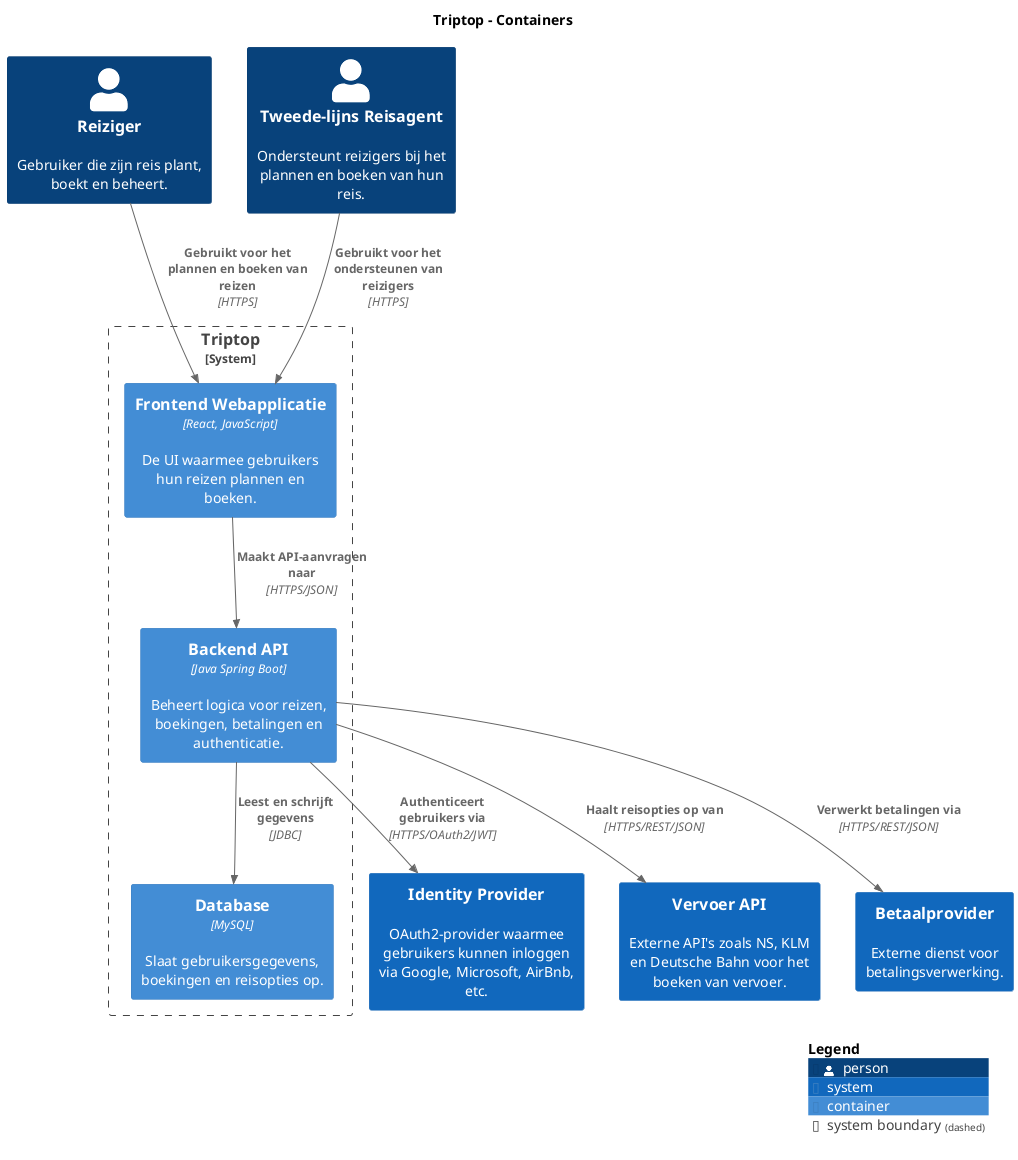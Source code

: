 @startuml
set separator none
title Triptop - Containers

top to bottom direction

!include <C4/C4>
!include <C4/C4_Context>
!include <C4/C4_Container>

Person(Reiziger, "Reiziger", $descr="Gebruiker die zijn reis plant, boekt en beheert.", $tags="", $link="")
Person(TweedelijnsReisagent, "Tweede-lijns Reisagent", $descr="Ondersteunt reizigers bij het plannen en boeken van hun reis.", $tags="", $link="")
System(IdentityProvider, "Identity Provider", $descr="OAuth2-provider waarmee gebruikers kunnen inloggen via Google, Microsoft, AirBnb, etc.", $tags="", $link="")
System(VervoerAPI, "Vervoer API", $descr="Externe API's zoals NS, KLM en Deutsche Bahn voor het boeken van vervoer.", $tags="", $link="")
System(Betaalprovider, "Betaalprovider", $descr="Externe dienst voor betalingsverwerking.", $tags="", $link="")

System_Boundary("Triptop_boundary", "Triptop", $tags="") {
  Container(Triptop.FrontendWebapplicatie, "Frontend Webapplicatie", $techn="React, JavaScript", $descr="De UI waarmee gebruikers hun reizen plannen en boeken.", $tags="", $link="")
  Container(Triptop.BackendAPI, "Backend API", $techn="Java Spring Boot", $descr="Beheert logica voor reizen, boekingen, betalingen en authenticatie.", $tags="", $link="")
  Container(Triptop.Database, "Database", $techn="MySQL", $descr="Slaat gebruikersgegevens, boekingen en reisopties op.", $tags="", $link="")
}

Rel(Reiziger, Triptop.FrontendWebapplicatie, "Gebruikt voor het plannen en boeken van reizen", $techn="HTTPS", $tags="", $link="")
Rel(TweedelijnsReisagent, Triptop.FrontendWebapplicatie, "Gebruikt voor het ondersteunen van reizigers", $techn="HTTPS", $tags="", $link="")
Rel(Triptop.FrontendWebapplicatie, Triptop.BackendAPI, "Maakt API-aanvragen naar", $techn="HTTPS/JSON", $tags="", $link="")
Rel(Triptop.BackendAPI, Triptop.Database, "Leest en schrijft gegevens", $techn="JDBC", $tags="", $link="")
Rel(Triptop.BackendAPI, IdentityProvider, "Authenticeert gebruikers via", $techn="HTTPS/OAuth2/JWT", $tags="", $link="")
Rel(Triptop.BackendAPI, VervoerAPI, "Haalt reisopties op van", $techn="HTTPS/REST/JSON", $tags="", $link="")
Rel(Triptop.BackendAPI, Betaalprovider, "Verwerkt betalingen via", $techn="HTTPS/REST/JSON", $tags="", $link="")

SHOW_LEGEND(true)
@enduml